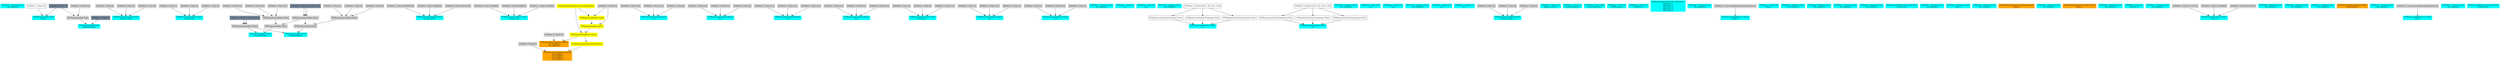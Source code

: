 digraph G {
node0 [shape="box" color="cyan" style="filled" label="VFXValue`1 Boolean (True)
_vfx_enabled_a"]
node1 [shape="box" color="cyan" style="filled" label="VFXExpressionMax Float
Rate_a"]
node2 [shape="box" label="VFXValue`1 Float (32)"]
node3 [shape="box" color="lightslategray" style="filled" label="VFXValue`1 Float (0)"]
node4 [shape="box" color="cyan" style="filled" label="VFXExpressionCombine Float3
bounds_center"]
node5 [shape="box" color="lightgray" style="filled" label="VFXValue`1 Float (0)"]
node6 [shape="box" color="lightgray" style="filled" label="VFXValue`1 Float (0)"]
node7 [shape="box" color="lightgray" style="filled" label="VFXValue`1 Float (0)"]
node8 [shape="box" color="cyan" style="filled" label="VFXExpressionCombine Float3
bounds_size"]
node9 [shape="box" color="lightgray" style="filled" label="VFXValue`1 Float (1)"]
node10 [shape="box" color="lightgray" style="filled" label="VFXValue`1 Float (1)"]
node11 [shape="box" color="lightgray" style="filled" label="VFXValue`1 Float (1)"]
node12 [shape="box" color="cyan" style="filled" label="VFXExpressionMin Float3
boundsPadding"]
node13 [shape="box" color="lightgray" style="filled" label="VFXExpressionMax Float3"]
node14 [shape="box" color="lightgray" style="filled" label="VFXExpressionCombine Float3"]
node15 [shape="box" color="lightgray" style="filled" label="VFXValue`1 Float (0.5)"]
node16 [shape="box" color="lightgray" style="filled" label="VFXValue`1 Float (0.5)"]
node17 [shape="box" color="lightgray" style="filled" label="VFXValue`1 Float (0.5)"]
node18 [shape="box" color="lightgray" style="filled" label="VFXExpressionCombine Float3"]
node19 [shape="box" color="lightslategray" style="filled" label="VFXValue`1 Float (-1.701412E+38)"]
node20 [shape="box" color="lightgray" style="filled" label="VFXExpressionCombine Float3"]
node21 [shape="box" color="lightslategray" style="filled" label="VFXValue`1 Float (1.701412E+38)"]
node22 [shape="box" color="cyan" style="filled" label="VFXExpressionCombine Float3
bounds_center"]
node23 [shape="box" color="lightgray" style="filled" label="VFXValue`1 Float (-0.07987535)"]
node24 [shape="box" color="lightgray" style="filled" label="VFXValue`1 Float (0.369233)"]
node25 [shape="box" color="lightgray" style="filled" label="VFXValue`1 Float (0.2012136)"]
node26 [shape="box" color="cyan" style="filled" label="VFXExpressionCombine Float3
bounds_size"]
node27 [shape="box" color="lightgray" style="filled" label="VFXValue`1 Float (3.709438)"]
node28 [shape="box" color="lightgray" style="filled" label="VFXValue`1 Float (3.099251)"]
node29 [shape="box" color="lightgray" style="filled" label="VFXValue`1 Float (2.547388)"]
node30 [shape="box" color="cyan" style="filled" label="VFXExpressionMin Float3
boundsPadding"]
node31 [shape="box" color="lightgray" style="filled" label="VFXExpressionMax Float3"]
node32 [shape="box" color="lightgray" style="filled" label="VFXExpressionCombine Float3"]
node33 [shape="box" color="lightgray" style="filled" label="VFXValue`1 Float (0)"]
node34 [shape="box" color="lightgray" style="filled" label="VFXValue`1 Float (0)"]
node35 [shape="box" color="lightgray" style="filled" label="VFXValue`1 Float (0)"]
node36 [shape="box" color="orange" style="filled" label="VFXExpressionCondition Boolean
_vfx_enabled_a
_vfx_enabled_b"]
node37 [shape="box" color="yellow" style="filled" label="VFXExpressionSubtract Uint32"]
node38 [shape="box" color="yellow" style="filled" label="VFXAttributeExpression Uint32 (particleId)"]
node39 [shape="box" color="yellow" style="filled" label="VFXExpressionMul Uint32"]
node40 [shape="box" color="yellow" style="filled" label="VFXExpressionDivide Uint32"]
node41 [shape="box" color="lightgray" style="filled" label="VFXValue`1 Uint32 (3)"]
node42 [shape="box" color="lightgray" style="filled" label="VFXValue`1 Uint32 (0)"]
node43 [shape="box" color="cyan" style="filled" label="VFXExpressionCombine Float3
A_a"]
node44 [shape="box" color="lightgray" style="filled" label="VFXValue`1 Float (-0.3)"]
node45 [shape="box" color="lightgray" style="filled" label="VFXValue`1 Float (-0.3)"]
node46 [shape="box" color="lightgray" style="filled" label="VFXValue`1 Float (0)"]
node47 [shape="box" color="cyan" style="filled" label="VFXExpressionCombine Float3
B_a"]
node48 [shape="box" color="lightgray" style="filled" label="VFXValue`1 Float (0.3)"]
node49 [shape="box" color="lightgray" style="filled" label="VFXValue`1 Float (0.3)"]
node50 [shape="box" color="lightgray" style="filled" label="VFXValue`1 Float (0)"]
node51 [shape="box" color="cyan" style="filled" label="VFXExpressionCombine Float3
A_b"]
node52 [shape="box" color="lightgray" style="filled" label="VFXValue`1 Float (-0.1)"]
node53 [shape="box" color="lightgray" style="filled" label="VFXValue`1 Float (-0.1)"]
node54 [shape="box" color="lightgray" style="filled" label="VFXValue`1 Float (-0.5)"]
node55 [shape="box" color="cyan" style="filled" label="VFXExpressionCombine Float3
B_b"]
node56 [shape="box" color="lightgray" style="filled" label="VFXValue`1 Float (0.1)"]
node57 [shape="box" color="lightgray" style="filled" label="VFXValue`1 Float (0.1)"]
node58 [shape="box" color="lightgray" style="filled" label="VFXValue`1 Float (-0.5)"]
node59 [shape="box" color="orange" style="filled" label="VFXExpressionCondition Boolean
_vfx_enabled_c
_vfx_enabled_d
_vfx_enabled_a
_vfx_enabled_c"]
node60 [shape="box" color="yellow" style="filled" label="VFXExpressionCastUintToFloat Float"]
node61 [shape="box" color="lightgray" style="filled" label="VFXValue`1 Float (0)"]
node62 [shape="box" color="cyan" style="filled" label="VFXExpressionCombine Float3
Position_c"]
node63 [shape="box" color="lightgray" style="filled" label="VFXValue`1 Float (0)"]
node64 [shape="box" color="lightgray" style="filled" label="VFXValue`1 Float (0)"]
node65 [shape="box" color="lightgray" style="filled" label="VFXValue`1 Float (-1.2)"]
node66 [shape="box" color="cyan" style="filled" label="VFXExpressionCombine Float3
A_d"]
node67 [shape="box" color="lightgray" style="filled" label="VFXValue`1 Float (-1)"]
node68 [shape="box" color="lightgray" style="filled" label="VFXValue`1 Float (-0.2)"]
node69 [shape="box" color="lightgray" style="filled" label="VFXValue`1 Float (-1)"]
node70 [shape="box" color="cyan" style="filled" label="VFXExpressionCombine Float3
B_d"]
node71 [shape="box" color="lightgray" style="filled" label="VFXValue`1 Float (1)"]
node72 [shape="box" color="lightgray" style="filled" label="VFXValue`1 Float (-0.2)"]
node73 [shape="box" color="lightgray" style="filled" label="VFXValue`1 Float (1)"]
node74 [shape="box" color="cyan" style="filled" label="VFXValue`1 Boolean (True)
_vfx_enabled_e"]
node75 [shape="box" color="cyan" style="filled" label="VFXValue`1 Float (4)
A_e"]
node76 [shape="box" color="cyan" style="filled" label="VFXValue`1 Float (6)
B_e"]
node77 [shape="box" color="cyan" style="filled" label="VFXValue`1 Boolean (True)
_vfx_enabled_f"]
node78 [shape="box" color="cyan" style="filled" label="VFXExpressionCombine Float3
A_f"]
node79 [shape="box" label="VFXExpressionExtractComponent Float"]
node80 [shape="box" label="VFXValue`1 Float4 ((0.29, 1.50, 0.24, 1.00))"]
node81 [shape="box" label="VFXExpressionExtractComponent Float"]
node82 [shape="box" label="VFXExpressionExtractComponent Float"]
node83 [shape="box" color="cyan" style="filled" label="VFXExpressionCombine Float3
B_f"]
node84 [shape="box" label="VFXExpressionExtractComponent Float"]
node85 [shape="box" label="VFXValue`1 Float4 ((0.56, 0.55, 0.00, 1.00))"]
node86 [shape="box" label="VFXExpressionExtractComponent Float"]
node87 [shape="box" label="VFXExpressionExtractComponent Float"]
node88 [shape="box" color="cyan" style="filled" label="VFXValue`1 Boolean (True)
_vfx_enabled_g"]
node89 [shape="box" color="cyan" style="filled" label="VFXValue`1 Float (0.2)
A_g"]
node90 [shape="box" color="cyan" style="filled" label="VFXValue`1 Float (0.4)
B_g"]
node91 [shape="box" color="cyan" style="filled" label="VFXValue`1 Boolean (True)
_vfx_enabled_h"]
node92 [shape="box" color="cyan" style="filled" label="VFXValue`1 Float (0.3)
A_h"]
node93 [shape="box" color="cyan" style="filled" label="VFXValue`1 Float (0.5)
B_h"]
node94 [shape="box" color="cyan" style="filled" label="VFXExpressionCombine Float3
Sphere_center_a"]
node95 [shape="box" color="lightgray" style="filled" label="VFXValue`1 Float (0)"]
node96 [shape="box" color="lightgray" style="filled" label="VFXValue`1 Float (0)"]
node97 [shape="box" color="lightgray" style="filled" label="VFXValue`1 Float (0)"]
node98 [shape="box" color="cyan" style="filled" label="VFXValue`1 Float (0.5)
Sphere_radius_a"]
node99 [shape="box" color="cyan" style="filled" label="VFXValue`1 Float (3)
attractionSpeed_a"]
node100 [shape="box" color="cyan" style="filled" label="VFXValue`1 Float (200)
attractionForce_a"]
node101 [shape="box" color="cyan" style="filled" label="VFXValue`1 Float (1)
stickDistance_a"]
node102 [shape="box" color="cyan" style="filled" label="VFXValue`1 Float (50)
stickForce_a"]
node103 [shape="box" color="cyan" style="filled" label="VFXBuiltInExpression Float (DeltaTime)
deltaTime_a
deltaTime_c
deltaTime_d
deltaTime_e
deltaTime_b"]
node104 [shape="box" color="cyan" style="filled" label="VFXValue`1 Boolean (True)
_vfx_enabled_b"]
node105 [shape="box" color="cyan" style="filled" label="VFXExpressionBakeCurve Float4
Scale_b"]
node106 [shape="box" color="lightgray" style="filled" label="VFXValue`1 Curve (UnityEngine.AnimationCurve)"]
node107 [shape="box" color="cyan" style="filled" label="VFXValue`1 Float (30)
Rate_c"]
node108 [shape="box" color="cyan" style="filled" label="VFXValue`1 Boolean (True)
_vfx_enabled_d"]
node109 [shape="box" color="cyan" style="filled" label="VFXValue`1 Boolean (True)
_vfx_enabled_e"]
node110 [shape="box" color="cyan" style="filled" label="VFXValue`1 Boolean (True)
_vfx_enabled_f"]
node111 [shape="box" color="cyan" style="filled" label="VFXValue`1 Boolean (True)
_vfx_enabled_a"]
node112 [shape="box" color="cyan" style="filled" label="VFXExpressionMin Float
alphaThreshold"]
node113 [shape="box" color="lightgray" style="filled" label="VFXExpressionMax Float"]
node114 [shape="box" color="lightgray" style="filled" label="VFXValue`1 Float (0.5)"]
node115 [shape="box" color="lightslategray" style="filled" label="VFXValue`1 Float (1)"]
node116 [shape="box" color="cyan" style="filled" label="VFXTexture2DValue Texture2D (918)
mainTexture"]
node117 [shape="box" color="cyan" style="filled" label="VFXValue`1 Boolean (True)
_vfx_enabled_a"]
node118 [shape="box" color="cyan" style="filled" label="VFXValue`1 Boolean (True)
Alive_a"]
node119 [shape="box" color="cyan" style="filled" label="VFXValue`1 Boolean (True)
_vfx_enabled_b"]
node120 [shape="box" color="orange" style="filled" label="VFXAttributeExpression Float3 (position)
Value_b"]
node121 [shape="box" color="cyan" style="filled" label="VFXValue`1 Boolean (True)
_vfx_enabled_c"]
node122 [shape="box" color="orange" style="filled" label="VFXAttributeExpression Float3 (color)
Value_c"]
node123 [shape="box" color="cyan" style="filled" label="VFXValue`1 Boolean (True)
_vfx_enabled_d"]
node124 [shape="box" color="cyan" style="filled" label="VFXValue`1 Float (3)
Lifetime_d"]
node125 [shape="box" color="cyan" style="filled" label="VFXValue`1 Boolean (True)
_vfx_enabled_a"]
node126 [shape="box" color="cyan" style="filled" label="VFXExpressionCombine Float3
Color_a"]
node127 [shape="box" color="lightgray" style="filled" label="VFXValue`1 Float (0.1137712)"]
node128 [shape="box" color="lightgray" style="filled" label="VFXValue`1 Float (0.3145865)"]
node129 [shape="box" color="lightgray" style="filled" label="VFXValue`1 Float (0.6132076)"]
node130 [shape="box" color="cyan" style="filled" label="VFXValue`1 Boolean (True)
_vfx_enabled_b"]
node131 [shape="box" color="cyan" style="filled" label="VFXValue`1 Boolean (True)
_vfx_enabled_c"]
node132 [shape="box" color="cyan" style="filled" label="VFXValue`1 Boolean (True)
_vfx_enabled_a"]
node133 [shape="box" color="orange" style="filled" label="VFXExpressionStripTangent Float3
stripTangent_a"]
node134 [shape="box" color="cyan" style="filled" label="VFXValue`1 Boolean (True)
_vfx_enabled_b"]
node135 [shape="box" color="cyan" style="filled" label="VFXExpressionBakeCurve Float4
Size_b"]
node136 [shape="box" color="lightgray" style="filled" label="VFXValue`1 Curve (UnityEngine.AnimationCurve)"]
node137 [shape="box" color="cyan" style="filled" label="VFXValue`1 Boolean (True)
_vfx_enabled_c"]
node138 [shape="box" color="cyan" style="filled" label="VFXTexture2DValue Texture2D (904)
mainTexture"]
node2 -> node1 [headlabel="0"]
node3 -> node1 [headlabel="1"]
node5 -> node4 [headlabel="0"]
node6 -> node4 [headlabel="1"]
node7 -> node4 [headlabel="2"]
node9 -> node8 [headlabel="0"]
node10 -> node8 [headlabel="1"]
node11 -> node8 [headlabel="2"]
node13 -> node12 [headlabel="0"]
node20 -> node12 [headlabel="1"]
node14 -> node13 [headlabel="0"]
node18 -> node13 [headlabel="1"]
node15 -> node14 [headlabel="0"]
node16 -> node14 [headlabel="1"]
node17 -> node14 [headlabel="2"]
node19 -> node18 [headlabel="0"]
node19 -> node18 [headlabel="1"]
node19 -> node18 [headlabel="2"]
node21 -> node20 [headlabel="0"]
node21 -> node20 [headlabel="1"]
node21 -> node20 [headlabel="2"]
node23 -> node22 [headlabel="0"]
node24 -> node22 [headlabel="1"]
node25 -> node22 [headlabel="2"]
node27 -> node26 [headlabel="0"]
node28 -> node26 [headlabel="1"]
node29 -> node26 [headlabel="2"]
node31 -> node30 [headlabel="0"]
node20 -> node30 [headlabel="1"]
node32 -> node31 [headlabel="0"]
node18 -> node31 [headlabel="1"]
node33 -> node32 [headlabel="0"]
node34 -> node32 [headlabel="1"]
node35 -> node32 [headlabel="2"]
node37 -> node36 [headlabel="0"]
node42 -> node36 [headlabel="1"]
node38 -> node37 [headlabel="0"]
node39 -> node37 [headlabel="1"]
node40 -> node39 [headlabel="0"]
node41 -> node39 [headlabel="1"]
node38 -> node40 [headlabel="0"]
node41 -> node40 [headlabel="1"]
node44 -> node43 [headlabel="0"]
node45 -> node43 [headlabel="1"]
node46 -> node43 [headlabel="2"]
node48 -> node47 [headlabel="0"]
node49 -> node47 [headlabel="1"]
node50 -> node47 [headlabel="2"]
node52 -> node51 [headlabel="0"]
node53 -> node51 [headlabel="1"]
node54 -> node51 [headlabel="2"]
node56 -> node55 [headlabel="0"]
node57 -> node55 [headlabel="1"]
node58 -> node55 [headlabel="2"]
node60 -> node59 [headlabel="0"]
node61 -> node59 [headlabel="1"]
node37 -> node60 
node63 -> node62 [headlabel="0"]
node64 -> node62 [headlabel="1"]
node65 -> node62 [headlabel="2"]
node67 -> node66 [headlabel="0"]
node68 -> node66 [headlabel="1"]
node69 -> node66 [headlabel="2"]
node71 -> node70 [headlabel="0"]
node72 -> node70 [headlabel="1"]
node73 -> node70 [headlabel="2"]
node79 -> node78 [headlabel="0"]
node81 -> node78 [headlabel="1"]
node82 -> node78 [headlabel="2"]
node80 -> node79 
node80 -> node81 
node80 -> node82 
node84 -> node83 [headlabel="0"]
node86 -> node83 [headlabel="1"]
node87 -> node83 [headlabel="2"]
node85 -> node84 
node85 -> node86 
node85 -> node87 
node95 -> node94 [headlabel="0"]
node96 -> node94 [headlabel="1"]
node97 -> node94 [headlabel="2"]
node106 -> node105 
node113 -> node112 [headlabel="0"]
node115 -> node112 [headlabel="1"]
node114 -> node113 [headlabel="0"]
node3 -> node113 [headlabel="1"]
node127 -> node126 [headlabel="0"]
node128 -> node126 [headlabel="1"]
node129 -> node126 [headlabel="2"]
node136 -> node135 
}
